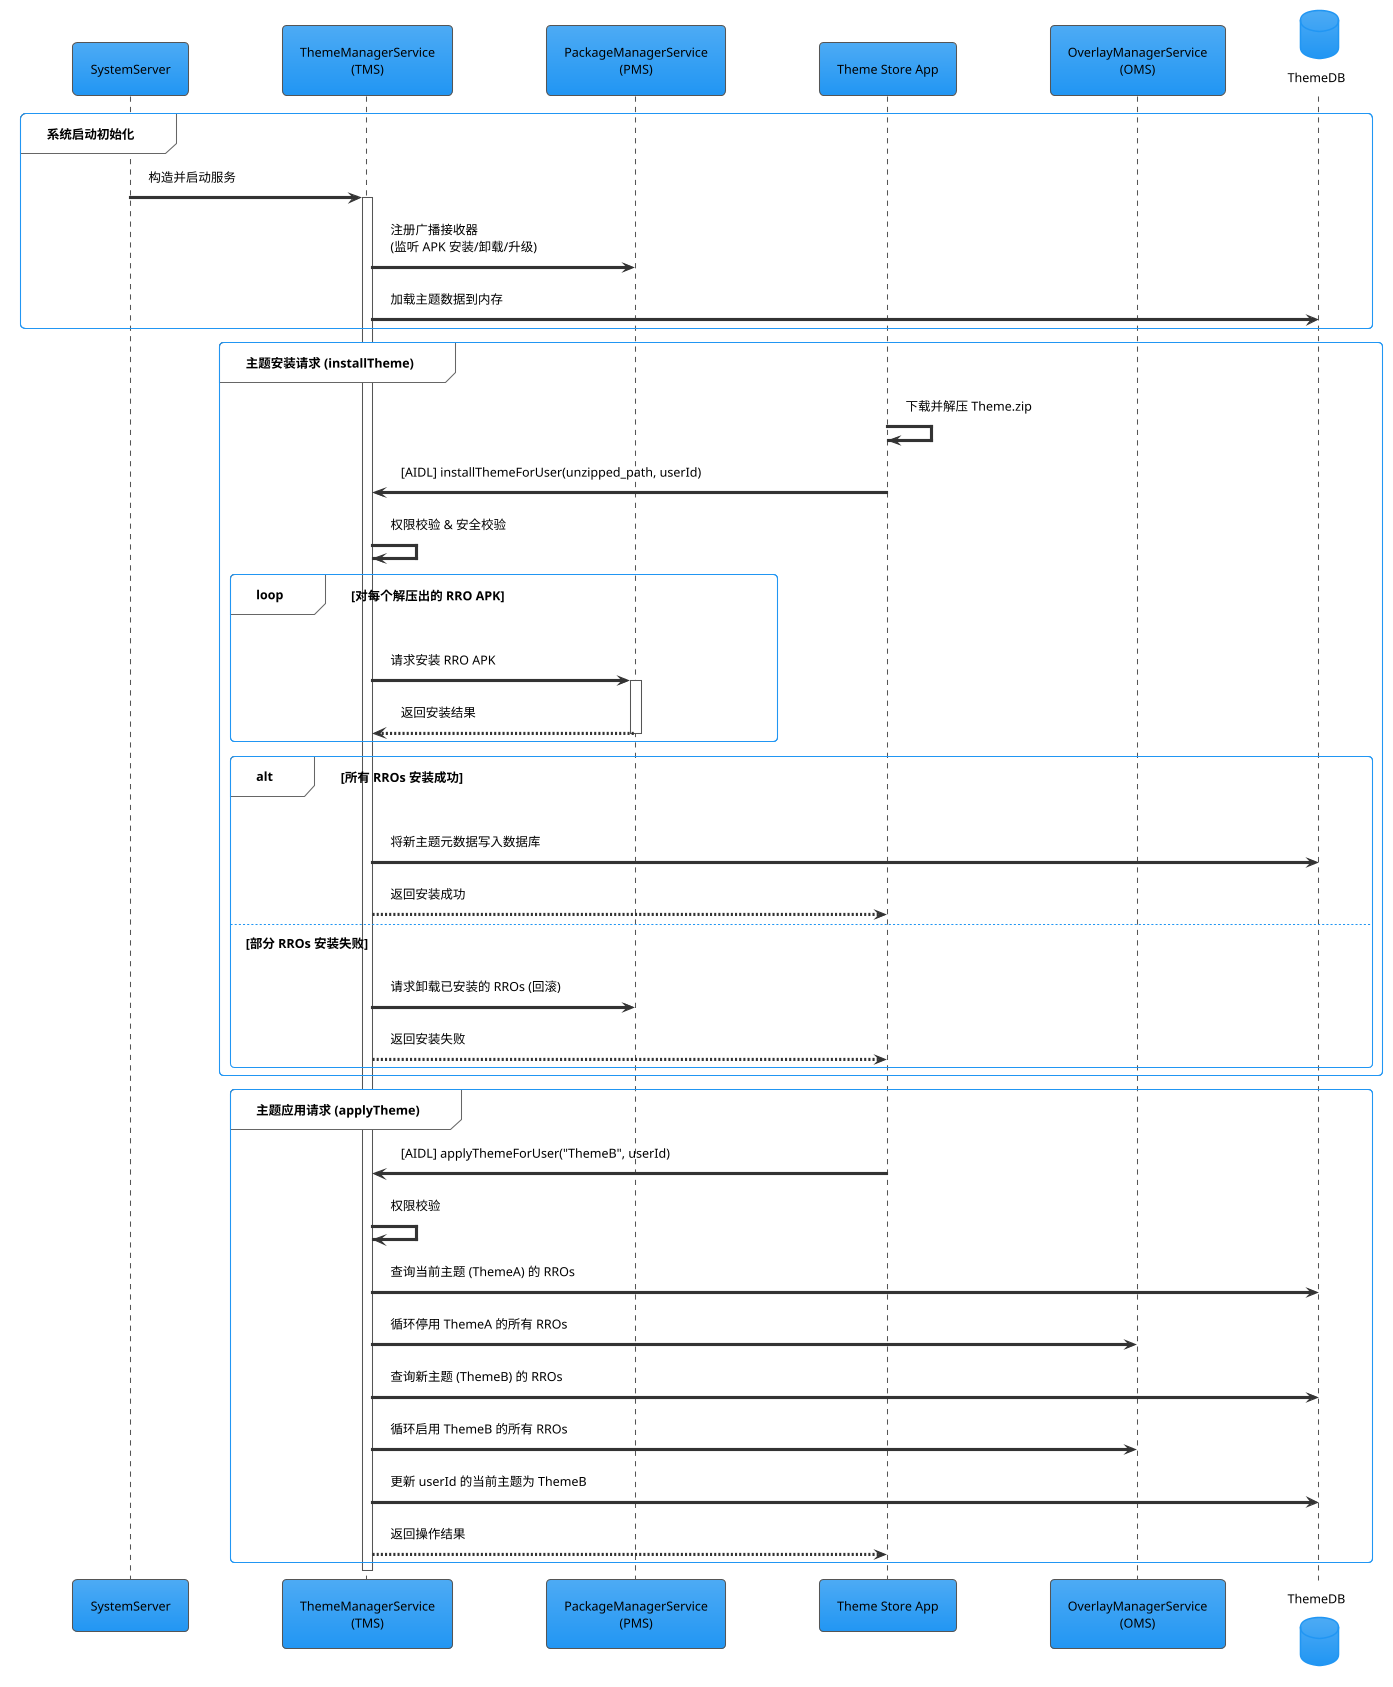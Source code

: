 @startuml
!theme materia
skinparam defaultFontColor #000000
skinparam shadowing false
skinparam sequence {
    LifeLineBorderColor #555555
    ParticipantBorderColor #555555
    ArrowColor #333333
}

participant "SystemServer" as SS
participant "ThemeManagerService\n(TMS)" as TMS
participant "PackageManagerService\n(PMS)" as PMS
participant "Theme Store App" as StoreApp
participant "OverlayManagerService\n(OMS)" as OMS
database "ThemeDB" as DB

group 系统启动初始化
    SS -> TMS: 构造并启动服务
    activate TMS
    TMS -> PMS: 注册广播接收器\n(监听 APK 安装/卸载/升级)
    TMS -> DB: 加载主题数据到内存
end

group 主题安装请求 (installTheme)
    StoreApp -> StoreApp: 下载并解压 Theme.zip
    StoreApp -> TMS: [AIDL] installThemeForUser(unzipped_path, userId)
    TMS -> TMS: 权限校验 & 安全校验
    loop 对每个解压出的 RRO APK
        TMS -> PMS: 请求安装 RRO APK
        activate PMS
        PMS --> TMS: 返回安装结果
        deactivate PMS
    end
    alt 所有 RROs 安装成功
        TMS -> DB: 将新主题元数据写入数据库
        TMS --> StoreApp: 返回安装成功
    else 部分 RROs 安装失败
        TMS -> PMS: 请求卸载已安装的 RROs (回滚)
        TMS --> StoreApp: 返回安装失败
    end
end

group 主题应用请求 (applyTheme)
    StoreApp -> TMS: [AIDL] applyThemeForUser("ThemeB", userId)
    TMS -> TMS: 权限校验
    TMS -> DB: 查询当前主题 (ThemeA) 的 RROs
    TMS -> OMS: 循环停用 ThemeA 的所有 RROs
    TMS -> DB: 查询新主题 (ThemeB) 的 RROs
    TMS -> OMS: 循环启用 ThemeB 的所有 RROs
    TMS -> DB: 更新 userId 的当前主题为 ThemeB
    TMS --> StoreApp: 返回操作结果
end
deactivate TMS
@enduml
